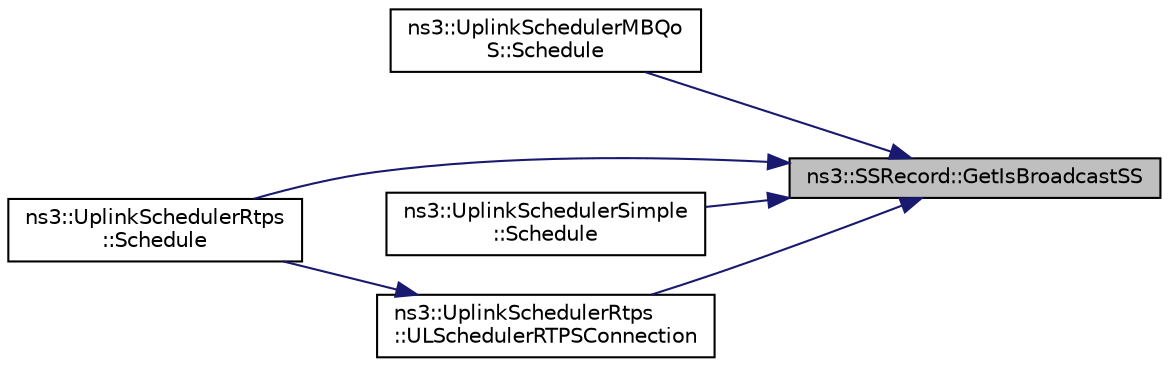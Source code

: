 digraph "ns3::SSRecord::GetIsBroadcastSS"
{
 // LATEX_PDF_SIZE
  edge [fontname="Helvetica",fontsize="10",labelfontname="Helvetica",labelfontsize="10"];
  node [fontname="Helvetica",fontsize="10",shape=record];
  rankdir="RL";
  Node1 [label="ns3::SSRecord::GetIsBroadcastSS",height=0.2,width=0.4,color="black", fillcolor="grey75", style="filled", fontcolor="black",tooltip="Get is broadcast SS."];
  Node1 -> Node2 [dir="back",color="midnightblue",fontsize="10",style="solid",fontname="Helvetica"];
  Node2 [label="ns3::UplinkSchedulerMBQo\lS::Schedule",height=0.2,width=0.4,color="black", fillcolor="white", style="filled",URL="$classns3_1_1_uplink_scheduler_m_b_qo_s.html#abd019c4994078b9b6e6c012af5e34ac5",tooltip="Schedule function."];
  Node1 -> Node3 [dir="back",color="midnightblue",fontsize="10",style="solid",fontname="Helvetica"];
  Node3 [label="ns3::UplinkSchedulerRtps\l::Schedule",height=0.2,width=0.4,color="black", fillcolor="white", style="filled",URL="$classns3_1_1_uplink_scheduler_rtps.html#a3863d85ca853d4b8b1033a38d0ff9dcd",tooltip="Schedule function."];
  Node1 -> Node4 [dir="back",color="midnightblue",fontsize="10",style="solid",fontname="Helvetica"];
  Node4 [label="ns3::UplinkSchedulerSimple\l::Schedule",height=0.2,width=0.4,color="black", fillcolor="white", style="filled",URL="$classns3_1_1_uplink_scheduler_simple.html#a227a6c6e858bcff7dc626064d12df9df",tooltip="Schedule function."];
  Node1 -> Node5 [dir="back",color="midnightblue",fontsize="10",style="solid",fontname="Helvetica"];
  Node5 [label="ns3::UplinkSchedulerRtps\l::ULSchedulerRTPSConnection",height=0.2,width=0.4,color="black", fillcolor="white", style="filled",URL="$classns3_1_1_uplink_scheduler_rtps.html#aee60dd2773cd1404f6efe04373b567ea",tooltip="Uplink Scheduler for rtPS connections."];
  Node5 -> Node3 [dir="back",color="midnightblue",fontsize="10",style="solid",fontname="Helvetica"];
}

